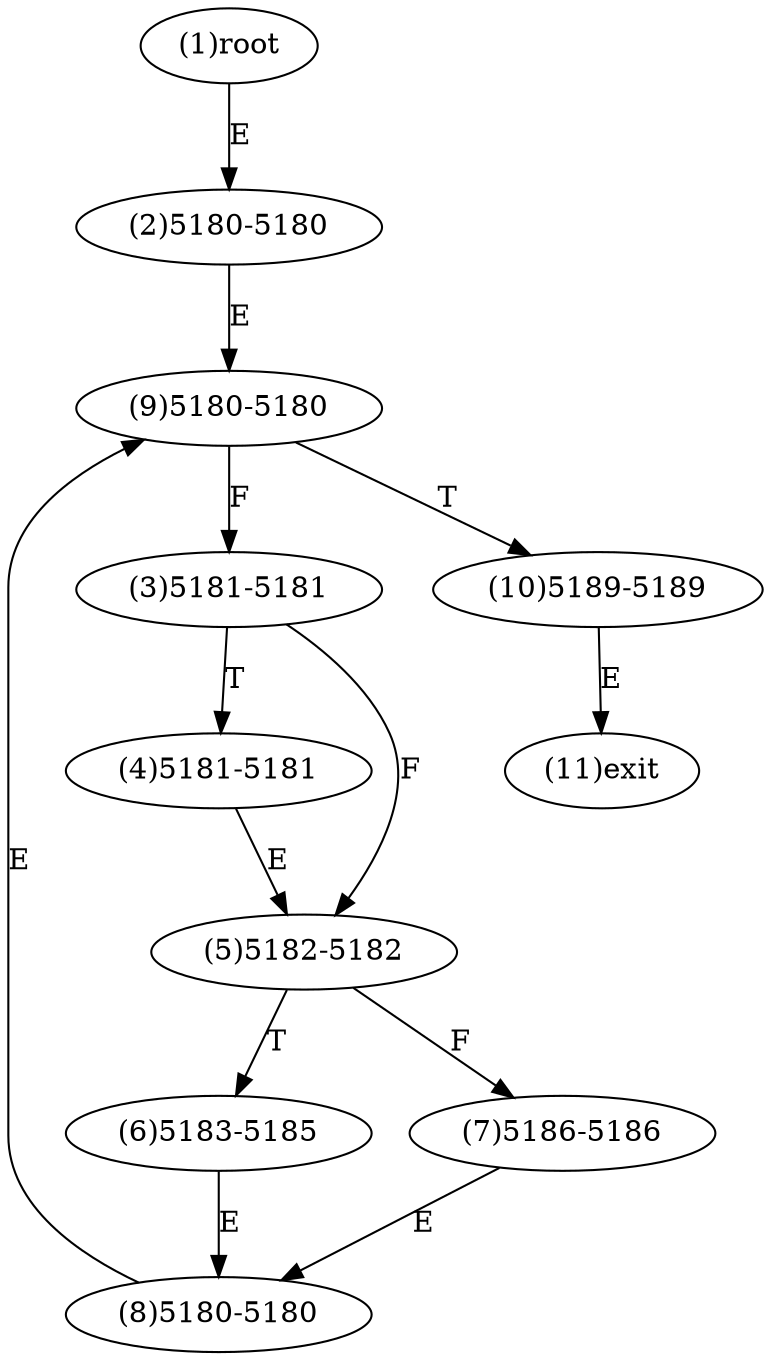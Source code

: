 digraph "" { 
1[ label="(1)root"];
2[ label="(2)5180-5180"];
3[ label="(3)5181-5181"];
4[ label="(4)5181-5181"];
5[ label="(5)5182-5182"];
6[ label="(6)5183-5185"];
7[ label="(7)5186-5186"];
8[ label="(8)5180-5180"];
9[ label="(9)5180-5180"];
10[ label="(10)5189-5189"];
11[ label="(11)exit"];
1->2[ label="E"];
2->9[ label="E"];
3->5[ label="F"];
3->4[ label="T"];
4->5[ label="E"];
5->7[ label="F"];
5->6[ label="T"];
6->8[ label="E"];
7->8[ label="E"];
8->9[ label="E"];
9->3[ label="F"];
9->10[ label="T"];
10->11[ label="E"];
}
